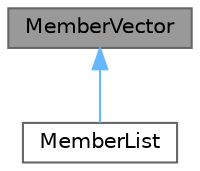digraph "MemberVector"
{
 // INTERACTIVE_SVG=YES
 // LATEX_PDF_SIZE
  bgcolor="transparent";
  edge [fontname=Helvetica,fontsize=10,labelfontname=Helvetica,labelfontsize=10];
  node [fontname=Helvetica,fontsize=10,shape=box,height=0.2,width=0.4];
  Node1 [label="MemberVector",height=0.2,width=0.4,color="gray40", fillcolor="grey60", style="filled", fontcolor="black",tooltip="A vector of MemberDef object."];
  Node1 -> Node2 [dir="back",color="steelblue1",style="solid"];
  Node2 [label="MemberList",height=0.2,width=0.4,color="gray40", fillcolor="white", style="filled",URL="$dd/d13/class_member_list.html",tooltip="A list of MemberDef objects as shown in documentation sections."];
}
